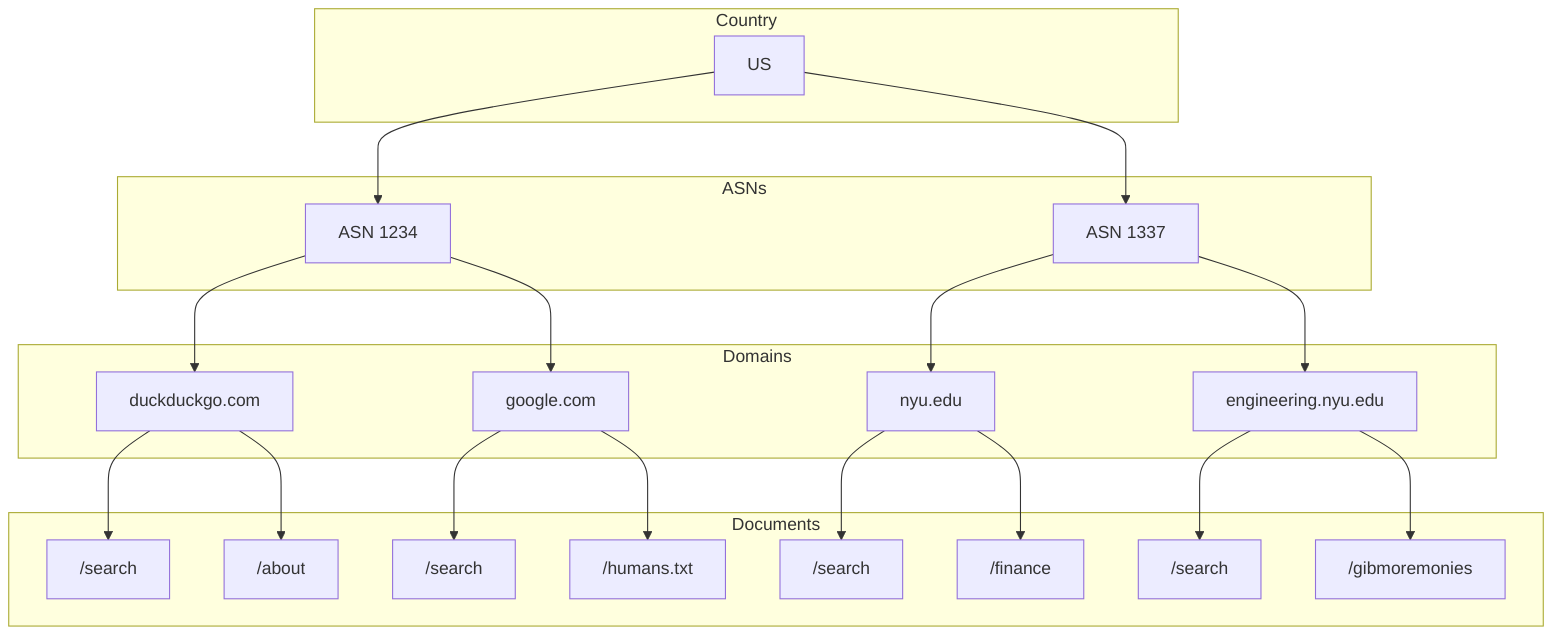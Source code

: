 graph TD
  subgraph countrygroup [Country]
  country[US]
  end

  subgraph asngroup [ASNs]
  asn1[ASN 1234]
  asn2[ASN 1337]
  country --> asn1 & asn2
  end

  subgraph domains [Domains]
  asn1 --> duckduckgo.com & google.com
  asn2 --> nyu.edu & engineering.nyu.edu
  end

  subgraph documents [Documents]
  duckduckgo.com --> s1["/search"] & /about
  google.com --> s2["/search"] & /humans.txt
  nyu.edu --> s3["/search"] & /finance
  engineering.nyu.edu --> s4["/search"] & /gibmoremonies
  end